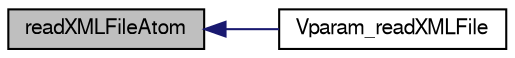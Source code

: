 digraph "readXMLFileAtom"
{
  edge [fontname="FreeSans",fontsize="10",labelfontname="FreeSans",labelfontsize="10"];
  node [fontname="FreeSans",fontsize="10",shape=record];
  rankdir="LR";
  Node1 [label="readXMLFileAtom",height=0.2,width=0.4,color="black", fillcolor="grey75", style="filled" fontcolor="black"];
  Node1 -> Node2 [dir="back",color="midnightblue",fontsize="10",style="solid",fontname="FreeSans"];
  Node2 [label="Vparam_readXMLFile",height=0.2,width=0.4,color="black", fillcolor="white", style="filled",URL="$group___vparam.html#gaf9d820136a649147ff362ef78d40b16f",tooltip="Read an XML format parameter database."];
}

